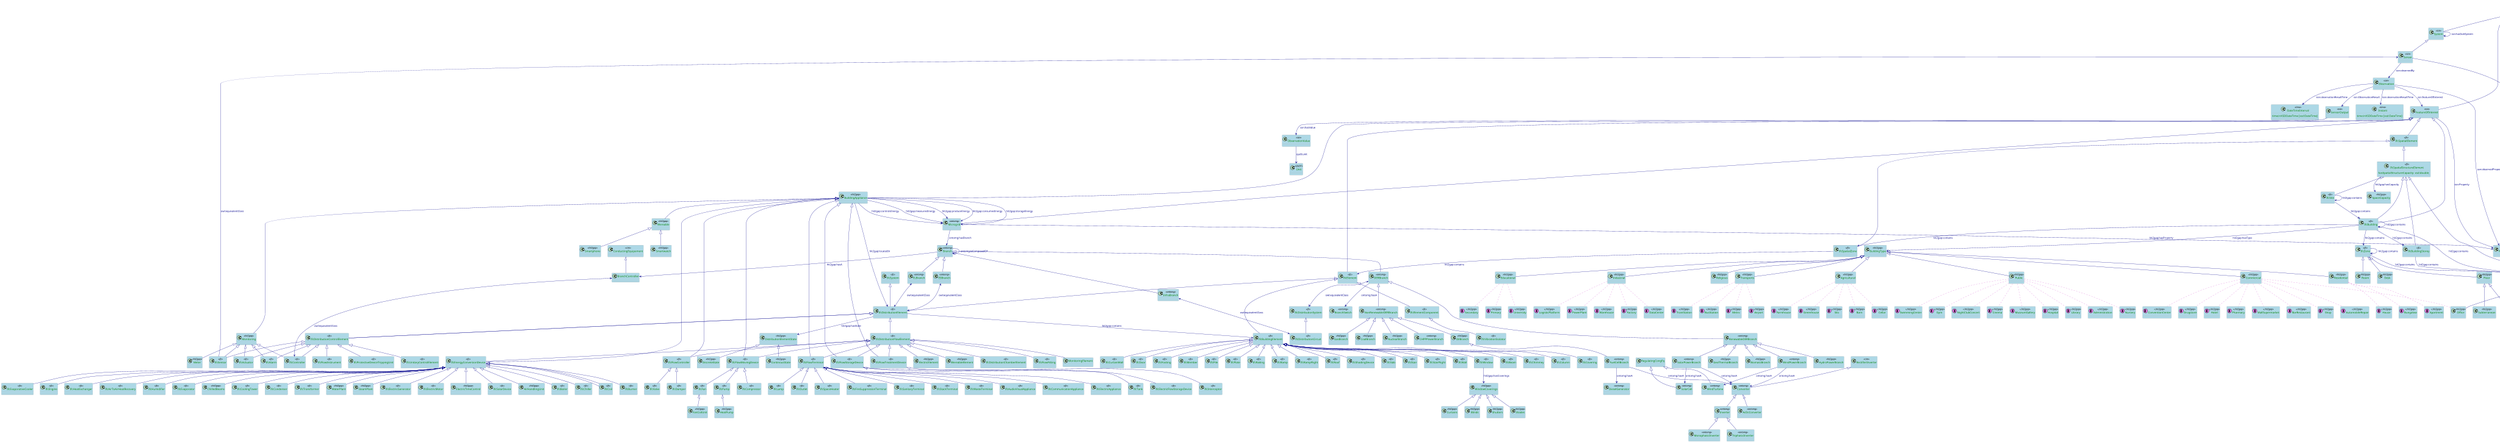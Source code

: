 @startuml

scale 0.1

skinparam class {
  ArrowColor DarkBlue
  ArrowFontColor DarkBlue
  BackgroundColor LightBlue
  BorderColor DarkGrey
}
skinparam dpi 300
skinparam stereotypeCBackgroundColor Wheat
skinparam classAttributeFontColor  Green

/'
 Definition of the classes referring the SSN-core part
'/
class System <<ssn>>
class Sensor <<ssn>>
class Observation <<ssn>>
class FeatureOfInterest <<ssn>>
class Property <<ssn>>
class SensorOutput <<ssn>>
class ObservationValue <<ssn>>
class Instant <<time>>{
    time:inXSDDateTime [xsd:DateTime]
}
class DateTimeInterval <<time>>{
    time:inXSDDateTime [xsd:DateTime]
}
class Unit <<QUDT>>


/'
  Definition of the Geo-core part
'/
class _Feature <<geo>>
class _Geometry <<geo>>
class Point <<geo>>
class Polygon <<geo>>
class Hemisphere <<hit2gap>>
class Climate <<hit2gap>>
class Northerm <<(I,orchid),hit2gap>>
class Southern <<(I,orchid),hit2gap>>
class Tropical <<hit2gap>>
class Arid <<hit2gap>>
class Temperate <<hit2gap>>
class Cold <<hit2gap>>
class Polar <<hit2gap>>


/'
  Definition of the Feature of interest classes
'/
class BuildingAppliance <<hit2gap>>
class BuildingType <<hit2gap>>
class IfcBuilding <<ifc>>
class IfcElement <<ifc>>
class IfcSpatialElement <<ifc>>
class IfcBuildingElement <<ifc>>
class IfcSpatialStructureElement <<ifc>>{
  hasSpatialStructureCapacity: xsd:double;
}

class IfcElementComponent <<ifc>>
class IfcDistributionControlElement <<ifc>>
class IfcDistributionFlowElement <<ifc>>
class IfcZone <<ifc>>
class IfcSpatialZone <<ifc>>
class Orientation <<hit2gap>>

class North <<(I,orchid),hit2gap>>
class South <<(I,orchid),hit2gap>>
class West <<(I,orchid),hit2gap>>
class East <<(I,orchid),hit2gap>>
class North_East <<(I,orchid),hit2gap>>
class North_West <<(I,orchid),hit2gap>>
class South_East <<(I,orchid),hit2gap>>
class South_West <<(I,orchid),hit2gap>>

class BuildingAppliance <<hit2gap>>

/'
  Building types class definition
'/
class Agricultural <<hit2gap>>
class Barn <<(I,orchid),hit2gap>>
class Cellar <<(I,orchid),hit2gap>>
class Farmhouse <<(I,orchid),hit2gap>>
class Greenhouse <<(I,orchid),hit2gap>>
class Silo <<(I,orchid),hit2gap>>

class Commercial <<hit2gap>>
class AutomobileRepair <<(I,orchid),hit2gap>>
class ConventionCenter <<(I,orchid),hit2gap>>
class Drugstore <<(I,orchid),hit2gap>>
class Hotel <<(I,orchid),hit2gap>>
class Pharmacy <<(I,orchid),hit2gap>>
class Office <<(I,orchid),hit2gap>>
class MallSupermarket <<(I,orchid),hit2gap>>
class BarRestaurant <<(I,orchid),hit2gap>>
class Shop <<(I,orchid),hit2gap>>

class Residential  <<hit2gap>>
class Apartment <<(I,orchid),hit2gap>>
class House <<(I,orchid),hit2gap>>
class Bungalow <<(I,orchid),hit2gap>>

class Educational <<hit2gap>>
class University <<(I,orchid),hit2gap>>
class Secondary <<(I,orchid),hit2gap>>
class Primary <<(I,orchid),hit2gap>>

class Industrial <<hit2gap>>
class Factory <<(I,orchid),hit2gap>>
class DataCenter <<(I,orchid),hit2gap>>
class LogisticPlatform <<(I,orchid),hit2gap>>
class PowerPlant <<(I,orchid),hit2gap>>
class Warehouse <<(I,orchid),hit2gap>>

class Religious <<hit2gap>>

class Public <<hit2gap>>
class Library <<(I,orchid),hit2gap>>
class Nursery <<(I,orchid),hit2gap>>
class SwimmingCenter <<(I,orchid),hit2gap>>
class Gym <<(I,orchid),hit2gap>>
class Administration <<(I,orchid),hit2gap>>
class NightClubConcert <<(I,orchid),hit2gap>>
class Cinema <<(I,orchid),hit2gap>>
class MuseumGallery <<(I,orchid),hit2gap>>
class Hospital <<(I,orchid),hit2gap>>

class Transports <<hit2gap>>
class Airport <<(I,orchid),hit2gap>>
class TrainStation <<(I,orchid),hit2gap>>
class BusStation <<(I,orchid),hit2gap>>
class Metro <<(I,orchid),hit2gap>>

/'
  Building Zones types definition
'/

class Room <<hit2gap>>
class Floor <<hit2gap>>
class Desk <<hit2gap>>
class Subterranean <<hit2gap>>
class Ground <<hit2gap>>


/'
 Definition of Building Elements subclasses
'/

class IfcBeam <<ifc>>
class IfcChimmey <<ifc>>
class IfcColumn <<ifc>>
class IfcCovering <<ifc>>
class IfcCurtainWall <<ifc>>
class IfcDoor <<ifc>>
class IfcFooting <<ifc>>
class IfcMember <<ifc>>
class IfcPile <<ifc>>
class IfcPlate <<ifc>>
class IfcRailing <<ifc>>
class IfcRamp <<ifc>>
class IfcRampFlight <<ifc>>
class IfcRoof <<ifc>>
class IfcShadingDevice <<ifc>>
class IfcSlab <<ifc>>
class IfcStair <<ifc>>
class IfcStairFlight <<ifc>>
class IfcWall <<ifc>>
class IfcWindow <<ifc>>
class IfcSpace <<ifc>>

/'
  Definition of the types of Sensors
'/

class IfcActuator <<ifc>>
class IfcAlarm <<ifc>>
class IfcController <<ifc>>
class IfcFlowInstrument <<ifc>>
class IfcProtectiveDeviceTrippingUnit <<ifc>>
class IfcSensor <<ifc>>
class IfcUnitaryControlElement <<ifc>>
class Meter <<hit2gap>>

/'
 Definition of Spaces  Types
'/

class Office <<hit2gap>>
class CirculationArea <<hit2gap>>
class WetArea <<hit2gap>>
class ConferenceRoom <<hit2gap>>
class Balcony <<hit2gap>>
class Kitchen <<hit2gap>>
class Toilets <<hit2gap>>
class Bathroom <<hit2gap>>
class RestRoom <<hit2gap>>
class Canteen <<hit2gap>>
class Cafeteria <<hit2gap>>

/'
 Definition of IfcWindows
'/

class WindowCoverings <<hit2gap>> 
class Curtains <<hit2gap>>
class Blinds <<hit2gap>>
class Shutters <<hit2gap>>
class Shades <<hit2gap>>

/'
  Definition of microgrid part
'/

class IfcSystem <<ifc>>
class Microgrid <<ontomg>>
class  Branch <<ontomg>>
class ESBranch <<ontomg>>
class DERBranch <<ontomg>>
class ELBranch <<ontomg>>
class InfraBranch <<ontomg>>

class BranchSwitch <<ontomg>>
class NonRenewableDERBranch <<ontomg>>
class RenewableDERBranch <<ontomg>>
class SolarPowerBranch <<ontomg>>
class WindPowerBranch <<ontomg>>
class Converter <<ontomg>>
class Inverter <<ontomg>>
class AcDcConverter <<ontomg>>
class WindTurbine <<ontomg>>
class SolarCell <<ontomg>>
class FuelCellBranch <<ontomg>>
class CHPPPowerBranch <<ontomg>>
class DieselGenerator <<ontomg>>
class MonophasicInverter <<ontomg>>
class TriphasicInverter <<ontomg>>

class ConductingEquipement <<cim>>
class RectifierInverter <<cim>>

class HydroPowerBranch <<hit2gap>>
class GeoThermalBranch <<hit2gap>>
class BiomassBranch <<hit2gap>>
class OilBranch <<hit2gap>>
class GasBranch <<hit2gap>>
class CoalBranch <<hit2gap>>
class NuclearBranch <<hit2gap>>

class IfcDistributionCircuit <<ifc>>
class IfcDistributionSystem <<ifc>>


/'
  Definition of DistributionFlow Element
'/

class ElectricElement <<hit2gap>>
class WereableElement <<hit2gap>>
class IfcDistributionChamberElement <<ifc>>
class IfcEnergyConversionDevice <<ifc>>
class IfcFlowController <<ifc>>
class IfcFlowFitting <<ifc>>
class IfcFlowMovingDevice <<ifc>>
class IfcFlowTerminal <<ifc>>
class IfcFlowStorageDevice <<ifc>>
class IfcFlowTreatmentDevice <<ifc>>

/'
  Definition of the Energy Conversion Device
'/

class AirHandlingUnit <<hit2gap>>
class IfcBoiler <<ifc>>
class IfcChiller <<ifc>>
class IfcCoil <<ifc>>
class IfcBurner <<ifc>>
class IfcCoil <<ifc>>
class IfcEvaporativeCooler <<ifc>>
class IfcEngine <<ifc>>
class WaterPlant <<hit2gap>>
class SteamPlant <<hit2gap>>
class IfcHeatExchanger <<ifc>>
class IfcAirToAirHeatRecovery <<ifc>>
class IfcHumidifier <<ifc>>
class IfcEvaporator <<ifc>>
class ChilledBeams <<hit2gap>>
class IfcCoolingTower <<ifc>>
class IfcCondenser <<ifc>>
class IfcTransformer <<ifc>>
class IfcElectricGenerator <<ifc>>
class IfcElectricMotor <<ifc>>
class ElectricTimeControl <<hit2gap>>
class IfcSolarDevice <<ifc>>

/'
 Definition of the Element Component Devices
'/
class IfcVibrationIsolator <<ifc>>

/'
 Definition of the Flow Terminal Devices
'/

class IfcSpaceHeater <<ifc>>
class IfcFireSuppressionTerminal <<ifc>>
class IfcSanitaryTerminal <<ifc>>
class IfcStackTerminal <<ifc>>
class IfcWasteTerminal <<ifc>>
class IfcAudioVisualAppliance <<ifc>>
class IfcCommunicationAppliance <<ifc>>
class IfcElectricAppliance <<ifc>>
class IfcLamp <<ifc>>
class IfcOutlet <<ifc>>

/'
 Definition of the Moving Devices
'/

class IfcCompressor <<ifc>>
class IfcFan <<ifc>>
class FanCoilUnit <<hit2gap>>
class IfcPump <<ifc>>
class HeatPump <<hit2gap>>

/'
  Definition of the Flow Storage Device
'/
class IfcTank <<ifc>>
class IfcElectricFlowStorageDevice <<ifc>>

/'
 Definition of the Flow Controller
'/
class IfcValve <<ifc>>
class IfcDamper <<ifc>>

/'
 Definition of the Treatment Devices
'/
class IfcInterceptor <<ifc>>


/'
  Definition of building elements (systems)
'/

class Monitoring <<hit2gap>>
class Wereable <<hit2gap>>
class Smartwatch <<hit2gap>>
class Smartphone <<hit2gap>>

/'
  Definition of the Properties Medium
'/

class EconomicProperties <<hit2gap>>
class PhysicProperties <<hit2gap>>

class Cost <<hit2gap>>
class Investment <<hit2gap>>

class Air <<hit2gap>>
class Area <<hit2gap>>
class Capacity <<hit2gap>>
class ProductionCapacity <<hit2gap>>
class Color <<hit2gap>>
class Conductivity <<hit2gap>>
class Density <<hit2gap>>
class Depth <<hit2gap>>
class EquivalentDepth <<hit2gap>>
class Energy <<hit2gap>>
class ElectricEnergy <<hit2gap>>
class HeatFluxEnergy <<hit2gap>>
class Evaporation <<hit2gap>>
class Condensation <<hit2gap>>
class Medium <<hit2gap>>
class Precipitation <<hit2gap>>
class Pressure <<hit2gap>>
class Radiation <<hit2gap>>
class IncidentRadiation <<hit2gap>>
class AbsorbedIncidentRadiation <<hit2gap>>
class ReflectedIncidentradiation <<hit2gap>>
class AbsorbedScatteredIncidentRadiation <<hit2gap>>
class TransmittedIncidentRadiation <<hit2gap>>
class Rainfall <<hit2gap>>
class Reflectivity <<hit2gap>>
class Shape <<hit2gap>>
class CrossSection <<hit2gap>>
class Height <<hit2gap>>
class Length <<hit2gap>>
class Slope <<hit2gap>>
class Weight <<hit2gap>>
class Width <<hit2gap>>
class Speed <<hit2gap>>
class Temperature  <<hit2gap>>
class Time <<hit2gap>>
class Transparency <<hit2gap>>
class Velocity <<hit2gap>>
class Visibility <<hit2gap>>
class Volume <<hit2gap>>
class Discharge <<hit2gap>>
class Flow <<hit2gap>>
class Inflow <<hit2gap>>
class Outflow <<hit2gap>>
class AirMedium <<hit2gap>>


class IfcDistributionElement <<ifc>>
class DistributionElementState <<hit2gap>>
class DiscreteState <<hit2gap>>
class ContinousState <<hit2gap>>

class IfcBuildingStorey <<ifc>>
class IfcSite <<ifc>>
class IfcSpace <<ifc>>

class SpaceCapacity <<hit2gap>>

/'
 Definition of the SSN model to model the sensor observation of the building
 facilities
'/

System <|-- Sensor
System --> System: ssn:hasSubSystem
IfcSensor --> Sensor: owl:equivalentClass
Sensor --> Observation: ssn:observedBy
Sensor --> Property: ssn:observes
Observation --> FeatureOfInterest: ssn:featureOfInterest
Observation --> Property: ssn:observedProperty
FeatureOfInterest --> Property: ssn:Property
Observation --> SensorOutput: ssn:ObservationResult
SensorOutput --> ObservationValue: ssn:hasValue
ObservationValue --> Unit: qudt:unit
Observation --> Instant: ssn:observationResultTime
Observation --> DateTimeInterval: ssn:observationResultTime

/'
  Definition of the geospatial part using GeoOWL ontology
'/

_Feature --> _Geometry: geo:where
_Geometry <|-- Point
_Geometry <|-- Polygon

_Feature <|-- FeatureOfInterest
_Feature <|-- System
_Feature --> Hemisphere: hit2gap:locatedInHemisphere
_Feature --> Climate: hit2gap:locatedInClimate

Hemisphere ..[#orchid] Northerm
Hemisphere ..[#orchid] Southern

Climate <|-- Tropical
Climate <|-- Arid
Climate <|-- Temperate
Climate <|-- Cold
Climate <|-- Polar

/'
  Definition of the types of FoIs
'/

FeatureOfInterest <|-- IfcBuilding
FeatureOfInterest <|-- BuildingAppliance
FeatureOfInterest <|-- IfcElement
FeatureOfInterest <|-- IfcSpatialElement

IfcSpatialStructureElement <|-- IfcBuilding
IfcSpatialElement <|-- IfcSpatialStructureElement



IfcSpatialStructureElement <|-- IfcBuildingStorey
IfcSpatialStructureElement <|-- IfcSite
IfcSpatialStructureElement <|-- IfcSpace


IfcSpatialElement <|-- IfcSpatialZone

IfcSpatialStructureElement --> SpaceCapacity: hit2gap:hasCapacity

IfcSite --> IfcSite: hit2gap:contains
IfcSite --> IfcBuilding: hit2gap:contains
IfcBuilding --> IfcBuilding: hit2gap:contains
IfcBuildingStorey -->IfcSpace: hit2gap:contains
IfcZone -->IfcZone: hit2gap:contains
IfcZone -->IfcSpace: hit2gap:contains

IfcBuilding -->IfcSpatialZone: hit2gap:contains
IfcBuilding -->IfcZone: hit2gap:contains
IfcBuilding -->IfcSpace: hit2gap:contains
IfcBuilding --> IfcBuildingStorey: hit2gap:contains
IfcSpatialZone --> IfcElement: hit2gap:contains


IfcElement <|-- IfcDistributionElement
IfcElement <|-- IfcBuildingElement
IfcElement <|-- IfcElementComponent

IfcDistributionElement <|-- IfcDistributionControlElement
IfcDistributionElement <|-- IfcDistributionFlowElement

IfcDistributionElement --> DistributionElementState: hit2gap:hasState
DistributionElementState <|-- ContinousState
DistributionElementState <|-- DiscreteState

IfcDistributionElement --> IfcBuildingElement: hit2gap:contains



BuildingType <|-- Agricultural
Agricultural ..[#orchid] Barn
Agricultural ..[#orchid] Cellar 
Agricultural ..[#orchid] Farmhouse 
Agricultural ..[#orchid] Greenhouse 
Agricultural ..[#orchid] Silo

BuildingType <|-- Commercial
Commercial ..[#orchid] AutomobileRepair 
Commercial ..[#orchid] ConventionCenter 
Commercial ..[#orchid] Drugstore 
Commercial ..[#orchid] Hotel 
Commercial ..[#orchid] Pharmacy 
Commercial ..[#orchid] Office 
Commercial ..[#orchid] MallSupermarket 
Commercial ..[#orchid] BarRestaurant 
Commercial ..[#orchid] Shop 

BuildingType <|-- Residential
Residential ..[#orchid] Apartment 
Residential ..[#orchid] House 
Residential ..[#orchid] Bungalow 

BuildingType <|-- Educational
Educational ..[#orchid] University 
Educational ..[#orchid] Secondary 
Educational ..[#orchid] Primary 

BuildingType <|-- Industrial
Industrial ..[#orchid] Factory 
Industrial ..[#orchid] DataCenter 
Industrial ..[#orchid] LogisticPlatform 
Industrial ..[#orchid] PowerPlant 
Industrial ..[#orchid] Warehouse 

BuildingType <|-- Religious

BuildingType <|-- Public
Public ..[#orchid] Library 
Public ..[#orchid] Nursery 
Public ..[#orchid] SwimmingCenter 
Public ..[#orchid] Gym 
Public ..[#orchid] Administration
Public ..[#orchid] NightClubConcert 
Public ..[#orchid] Cinema 
Public ..[#orchid] MuseumGallery 
Public ..[#orchid] Hospital 

BuildingType <|-- Transports
Transports ..[#orchid] Airport 
Transports ..[#orchid] TrainStation 
Transports ..[#orchid] BusStation 
Transports ..[#orchid] Metro 

IfcBuilding --> BuildingType: hit2gap:hasType

BuildingAppliance <|-- IfcFlowTerminal
BuildingAppliance <|-- Monitoring
BuildingAppliance <|-- Wereable
BuildingAppliance --> IfcDistributionElement: hit2gap:locatedIn
BuildingAppliance <|-- IfcFlowStorageDevice
BuildingAppliance <|-- IfcFlowMovingDevice
BuildingAppliance <|-- IfcFlowController
BuildingAppliance <|-- IfcFlowTreatmentDevice
BuildingAppliance <|-- IfcEnergyConversionDevice

Wereable <|-- Smartwatch
Wereable <|-- Smartphone

Monitoring <|-- IfcSensor
Monitoring <|-- IfcActuator
Monitoring <|-- IfcAlarm
Monitoring <|-- IfcController
Monitoring <|-- Meter

IfcZone <|-- Room
IfcZone <|-- Floor
IfcZone <|-- Desk

Floor <|-- Subterranean
Floor <|-- Ground

IfcBuildingElement <|-- IfcBeam
IfcBuildingElement <|-- IfcChimmey
IfcBuildingElement <|-- IfcColumn
IfcBuildingElement <|-- IfcCovering
IfcBuildingElement <|-- IfcCurtainWall
IfcBuildingElement <|-- IfcDoor
IfcBuildingElement <|-- IfcFooting
IfcBuildingElement <|-- IfcMember
IfcBuildingElement <|-- IfcPile
IfcBuildingElement <|-- IfcPlate
IfcBuildingElement <|-- IfcRailing
IfcBuildingElement <|-- IfcRamp
IfcBuildingElement <|-- IfcRampFlight
IfcBuildingElement <|-- IfcRoof
IfcBuildingElement <|-- IfcShadingDevice
IfcBuildingElement <|-- IfcSlab
IfcBuildingElement <|-- IfcStair
IfcBuildingElement <|-- IfcStairFlight
IfcBuildingElement <|-- IfcWall
IfcBuildingElement <|-- IfcWindow


IfcSpace <|-- Office
IfcSpace <|-- CirculationArea
IfcSpace <|-- WetArea
IfcSpace <|-- ConferenceRoom
IfcSpace <|-- Balcony
IfcSpace <|-- Kitchen
IfcSpace <|-- Toilets
IfcSpace <|-- Bathroom
IfcSpace <|-- RestRoom
IfcSpace <|-- Canteen
IfcSpace <|-- Cafeteria

IfcWindow --> WindowCoverings: hit2gap:hasCoverings
WindowCoverings <|-- Curtains
WindowCoverings <|-- Blinds
WindowCoverings <|-- Shutters
WindowCoverings <|-- Shades

IfcDistributionElement <|-- IfcDistributionControlElement
IfcDistributionControlElement <|-- IfcActuator
IfcDistributionControlElement <|-- IfcAlarm
IfcDistributionControlElement <|-- IfcController
IfcDistributionControlElement <|-- IfcFlowInstrument
IfcDistributionControlElement <|-- IfcProtectiveDeviceTrippingUnit
IfcDistributionControlElement <|-- IfcSensor
IfcDistributionControlElement <|-- IfcUnitaryControlElement


_Feature --> Orientation: hit2gap:hasOrientation

Orientation..[#orchid] North
Orientation..[#orchid] South
Orientation..[#orchid] West
Orientation..[#orchid] East
Orientation..[#orchid] North_East
Orientation..[#orchid] North_West
Orientation..[#orchid] South_East
Orientation..[#orchid] South_West

/'
    Incorporation of micro-grid description to the building
'/

Microgrid --> Property: hit2gap:hasProperty
FeatureOfInterest <|-- Microgrid

Microgrid --> Branch: ontomg:hasBranch
Branch --> Branch: ontomg:isComposedOf
Branch <|-- ESBranch
Branch <|-- DERBranch
Branch <|-- ELBranch
Branch <|-- InfraBranch

Branch --> BranchController: hit2gap:hasA

IfcDistributionSystem<|-- IfcDistributionCircuit
BranchController <--> IfcController: owl:equivalentClass
ConductingEquipement <|-- BranchController
InfraBranch <--> IfcDistributionCircuit: owl:equivalentClass
DERBranch <--> IfcDistributionSystem: owl:equivalentClass
ESBranch <--> IfcDistributionElement: owl:equivalentClass
ELBranch <--> IfcDistributionElement: owl:equivalentClass

IfcSystem <|-- IfcDistributionElement

DERBranch --> BranchSwitch: ontomg:hasA
DERBranch<|-- RenewableDERBranch
DERBranch<|-- NonRenewableDERBranch

RenewableDERBranch <|-- SolarPowerBranch
RenewableDERBranch <|-- WindPowerBranch
RenewableDERBranch <|-- HydroPowerBranch
RenewableDERBranch <|-- GeoThermalBranch
RenewableDERBranch <|-- BiomassBranch

SolarPowerBranch--> SolarCell: ontomg:hasA
WindPowerBranch --> WindTurbine: ontomg:hasA

RegulatingCongEq <|-- WindTurbine
RegulatingCongEq <|-- SolarCell

SolarPowerBranch --> Converter: ontomg:hasA
WindPowerBranch --> Converter: ontomg:hasA

RectifierInverter <|-- Converter
Converter <|-- Inverter
Converter <|-- AcDcConverter

Inverter <|-- MonophasicInverter
Inverter <|-- TriphasicInverter


NonRenewableDERBranch <|-- OilBranch
NonRenewableDERBranch <|-- GasBranch
NonRenewableDERBranch <|-- CoalBranch
NonRenewableDERBranch <|-- NuclearBranch
OilBranch <|-- FuelCellBranch
NonRenewableDERBranch <|-- CHPPPowerBranch

FuelCellBranch --> Converter: ontomg:hasA
FuelCellBranch --> DieselGenerator: ontomg:hasA

BuildingAppliance --> Microgrid: hit2gap:produceEnergy
BuildingAppliance --> Microgrid: hit2gap:consumesEnergy
BuildingAppliance --> Microgrid: hit2gap:storageEnergy
BuildingAppliance --> Microgrid: hit2gap:controlsEnergy
BuildingAppliance --> Microgrid: hit2gap:measuresEnergy

/'
 Definiton of Mechanical Building Elements
'/

IfcDistributionFlowElement <|-- ElectricElement
IfcDistributionFlowElement <|-- MonitoringElement
IfcDistributionFlowElement <|-- WereableElement
IfcDistributionFlowElement <|-- IfcDistributionChamberElement
IfcDistributionFlowElement <|-- IfcEnergyConversionDevice
IfcDistributionFlowElement <|-- IfcFlowController
IfcDistributionFlowElement <|-- IfcFlowFitting
IfcDistributionFlowElement <|-- IfcFlowMovingDevice
IfcDistributionFlowElement <|-- IfcFlowTerminal
IfcDistributionFlowElement <|-- IfcFlowStorageDevice
IfcDistributionFlowElement <|-- IfcFlowTreatmentDevice

IfcEnergyConversionDevice <|-- AirHandlingUnit
IfcEnergyConversionDevice <|-- IfcBoiler
IfcEnergyConversionDevice <|-- IfcChiller
IfcEnergyConversionDevice <|-- IfcCoil
IfcEnergyConversionDevice <|-- IfcBurner
IfcEnergyConversionDevice <|-- IfcCoil
IfcEnergyConversionDevice <|-- IfcEvaporativeCooler
IfcEnergyConversionDevice <|-- IfcEngine
IfcEnergyConversionDevice <|-- WaterPlant
IfcEnergyConversionDevice <|-- SteamPlant
IfcEnergyConversionDevice <|-- IfcHeatExchanger
IfcEnergyConversionDevice <|-- IfcAirToAirHeatRecovery
IfcEnergyConversionDevice <|-- IfcHumidifier
IfcEnergyConversionDevice <|-- IfcEvaporator
IfcEnergyConversionDevice <|-- ChilledBeams
IfcEnergyConversionDevice <|-- IfcCoolingTower
IfcEnergyConversionDevice <|-- IfcCondenser
IfcEnergyConversionDevice <|-- IfcTransformer
IfcEnergyConversionDevice <|-- IfcElectricGenerator
IfcEnergyConversionDevice <|-- IfcElectricMotor
IfcEnergyConversionDevice <|-- ElectricTimeControl
IfcEnergyConversionDevice <|-- IfcSolarDevice

IfcElementComponent <|-- IfcVibrationIsolator

IfcFlowTerminal <|-- IfcSpaceHeater
IfcFlowTerminal <|-- IfcFireSuppressionTerminal
IfcFlowTerminal <|-- IfcSanitaryTerminal
IfcFlowTerminal <|-- IfcStackTerminal
IfcFlowTerminal <|-- IfcWasteTerminal
IfcFlowTerminal <|-- IfcAudioVisualAppliance
IfcFlowTerminal <|-- IfcCommunicationAppliance
IfcFlowTerminal <|-- IfcElectricAppliance
IfcFlowTerminal <|-- IfcLamp
IfcFlowTerminal <|-- IfcOutlet

IfcFlowMovingDevice <|-- IfcCompressor
IfcFlowMovingDevice <|-- IfcFan
IfcFan <|-- FanCoilUnit
IfcFlowMovingDevice <|-- IfcPump
IfcPump <|-- HeatPump

IfcFlowStorageDevice <|-- IfcTank
IfcFlowStorageDevice <|-- IfcElectricFlowStorageDevice

IfcFlowController <|-- IfcValve
IfcFlowController <|-- IfcDamper

IfcFlowTreatmentDevice <|-- IfcInterceptor


/'
  Definition of the properties hierarchy
'/

Property <|-- EconomicProperties
Property <|-- PhysicProperties

EconomicProperties <|-- Cost
EconomicProperties <|-- Investment

PhysicProperties <|-- Air
PhysicProperties <|-- Area
PhysicProperties <|-- Capacity
Capacity<|-- ProductionCapacity
PhysicProperties <|-- Color
PhysicProperties <|-- Conductivity
PhysicProperties <|-- Density
PhysicProperties <|-- Depth
PhysicProperties <|--EquivalentDepth
PhysicProperties <|-- Energy
Energy<|-- ElectricEnergy
Energy<|-- HeatFluxEnergy
PhysicProperties <|-- Evaporation
PhysicProperties <|-- Condensation
PhysicProperties <|-- Medium
PhysicProperties <|-- Precipitation
PhysicProperties <|-- Pressure
PhysicProperties <|-- Radiation
Radiation<|-- IncidentRadiation
IncidentRadiation<|-- AbsorbedIncidentRadiation
IncidentRadiation<|-- ReflectedIncidentradiation
IncidentRadiation<|-- AbsorbedScatteredIncidentRadiation
IncidentRadiation<|-- TransmittedIncidentRadiation
PhysicProperties <|-- Rainfall
PhysicProperties <|-- Reflectivity
PhysicProperties <|-- Shape
Shape<|-- CrossSection
Shape<|-- Height
Shape<|-- Length
Shape<|-- Slope
Shape<|-- Weight
Shape<|-- Width
PhysicProperties <|-- Speed
PhysicProperties <|-- Temperature
PhysicProperties <|-- Time
PhysicProperties <|-- Transparency
PhysicProperties <|-- Velocity
PhysicProperties <|-- Visibility
PhysicProperties <|-- Volume
Volume<|-- Discharge
Volume<|-- Flow
Flow<|-- Inflow
Flow<|-- Outflow
Medium<|-- AirMedium

@enduml
